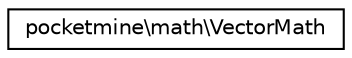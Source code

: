 digraph "Graphical Class Hierarchy"
{
 // INTERACTIVE_SVG=YES
 // LATEX_PDF_SIZE
  edge [fontname="Helvetica",fontsize="10",labelfontname="Helvetica",labelfontsize="10"];
  node [fontname="Helvetica",fontsize="10",shape=record];
  rankdir="LR";
  Node0 [label="pocketmine\\math\\VectorMath",height=0.2,width=0.4,color="black", fillcolor="white", style="filled",URL="$d1/db8/classpocketmine_1_1math_1_1_vector_math.html",tooltip=" "];
}
